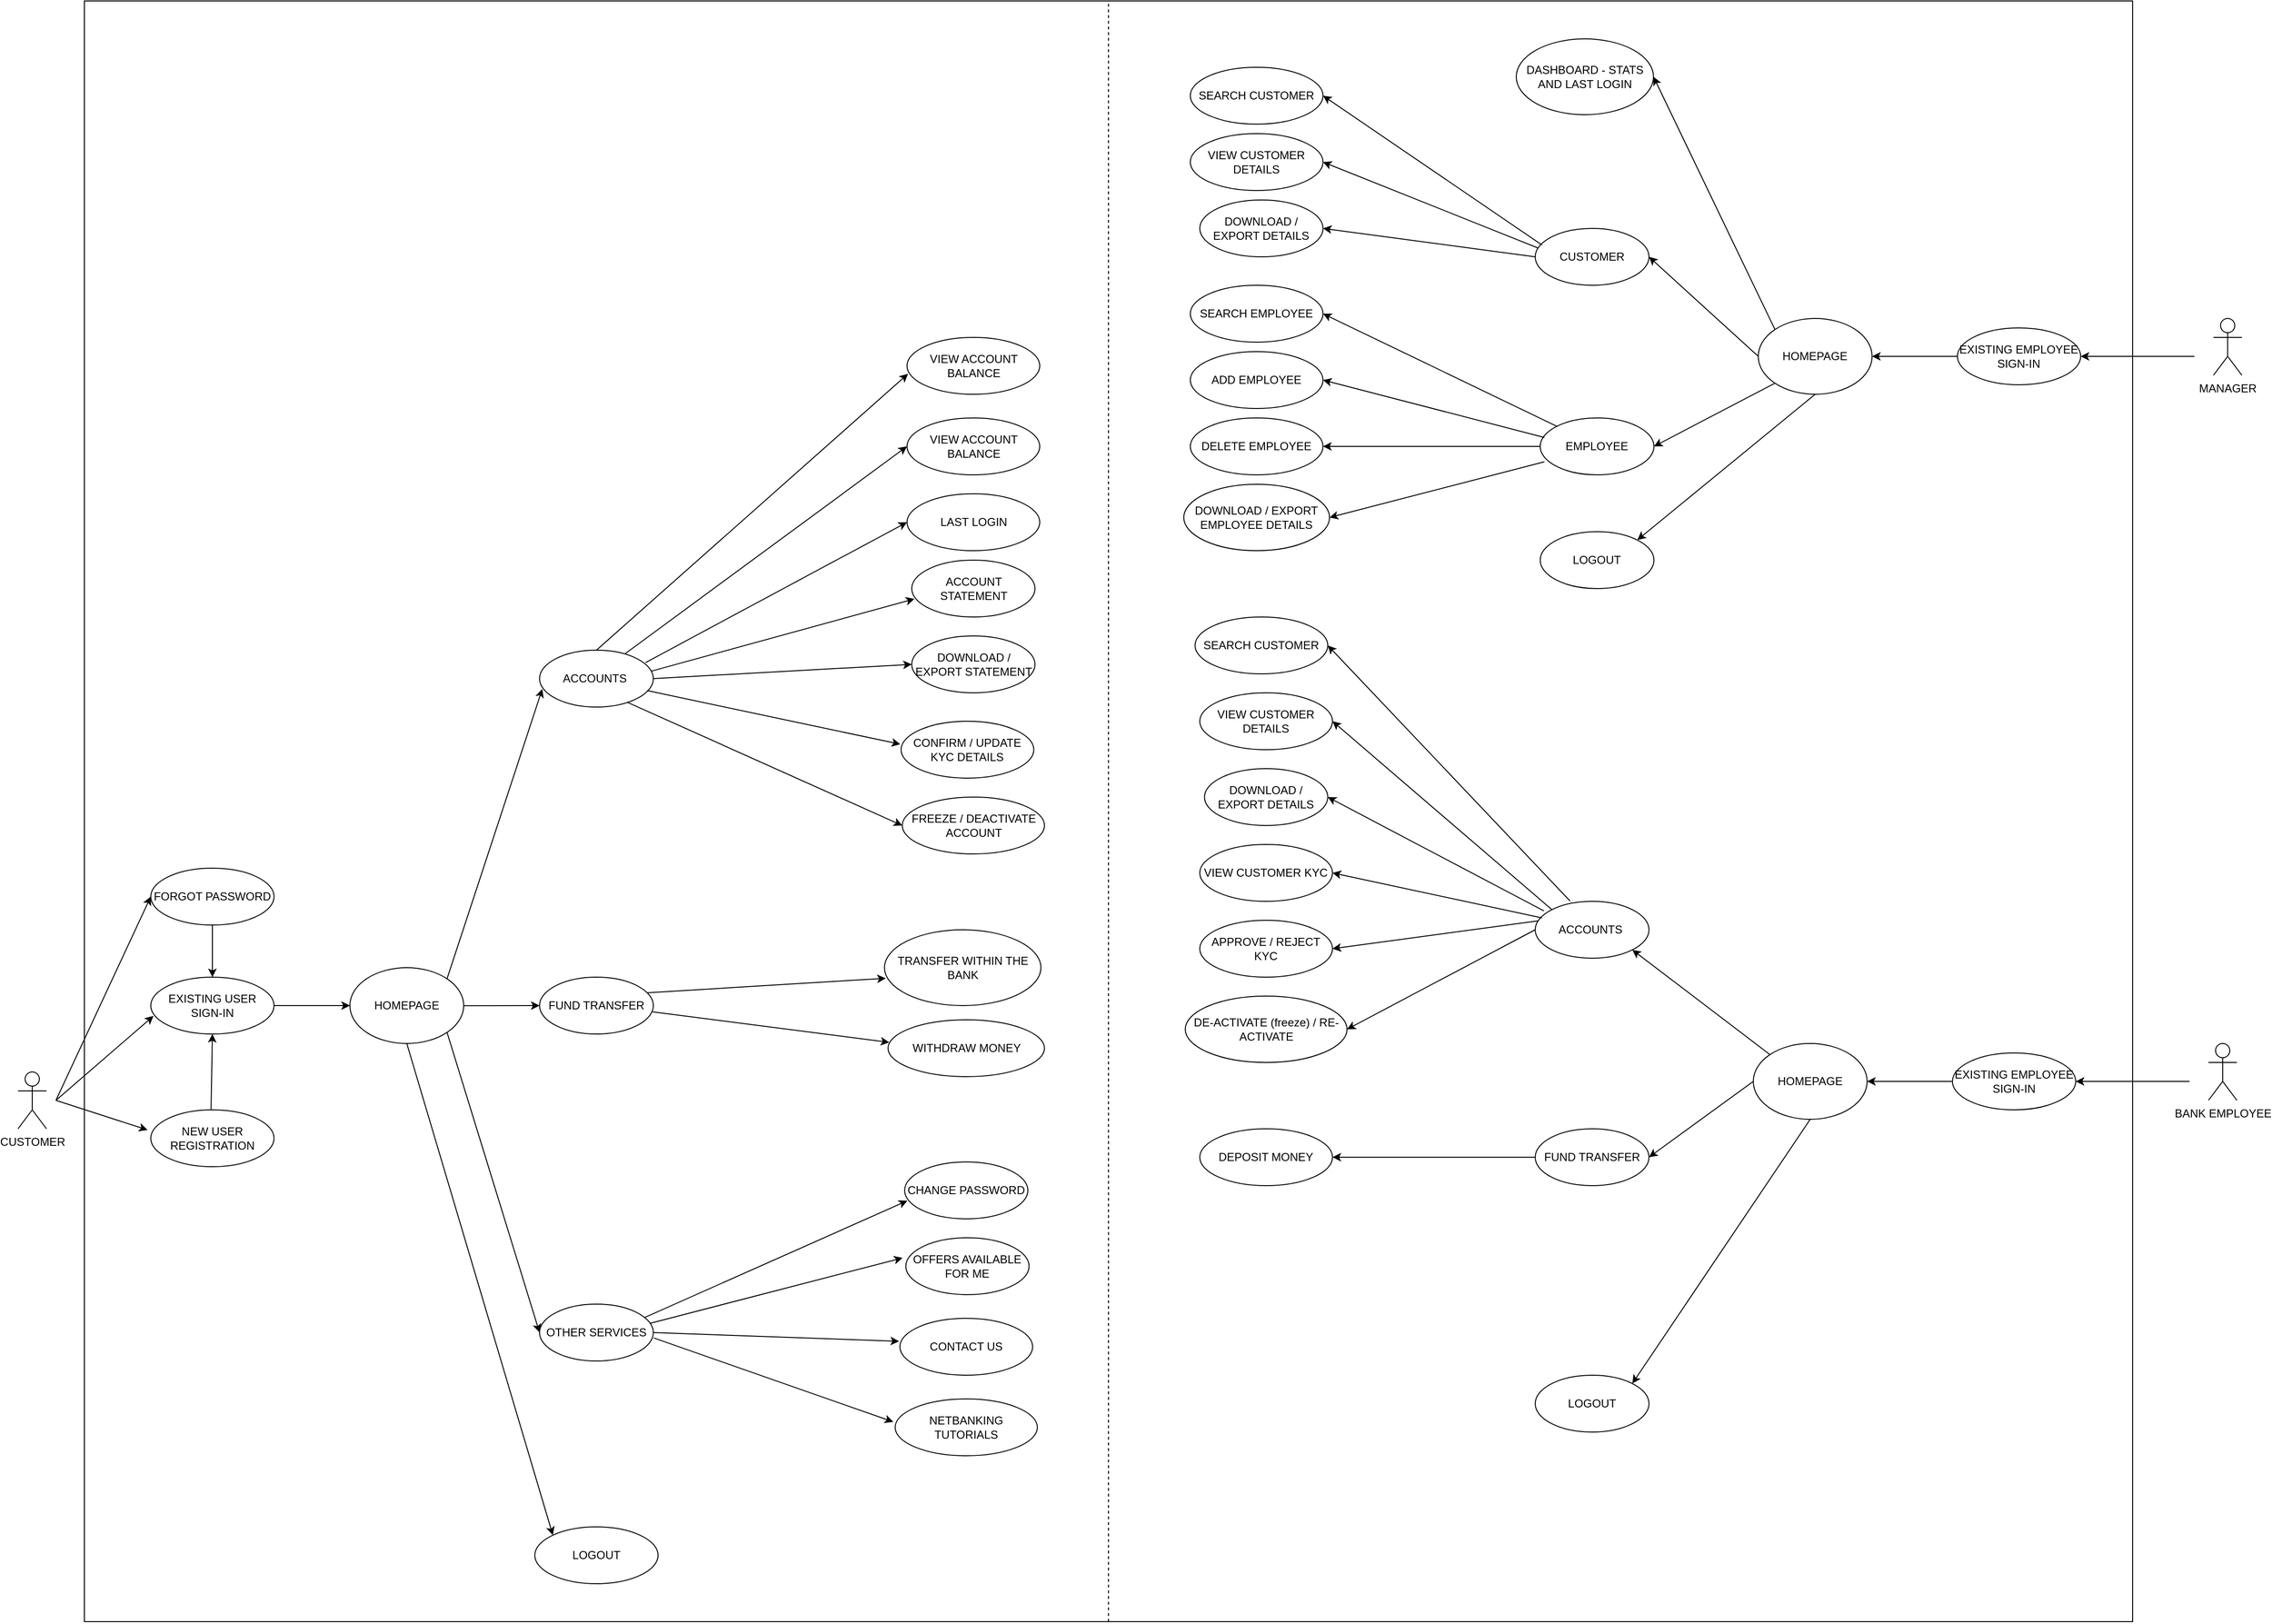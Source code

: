 <mxfile version="23.1.5" type="device">
  <diagram name="Page-1" id="q0aN9C3ZCvXhXREPQR7S">
    <mxGraphModel dx="4380" dy="2837" grid="1" gridSize="10" guides="1" tooltips="1" connect="1" arrows="1" fold="1" page="0" pageScale="1" pageWidth="827" pageHeight="1169" math="0" shadow="0">
      <root>
        <mxCell id="0" />
        <mxCell id="1" parent="0" />
        <mxCell id="nYgkPJzoESxwYxAbSFau-115" value="" style="rounded=0;whiteSpace=wrap;html=1;" parent="1" vertex="1">
          <mxGeometry x="70" y="-770" width="2160" height="1710" as="geometry" />
        </mxCell>
        <mxCell id="X623mI5D7pwIxlIXd98o-2" value="CUSTOMER" style="shape=umlActor;verticalLabelPosition=bottom;verticalAlign=top;html=1;outlineConnect=0;" parent="1" vertex="1">
          <mxGeometry y="360" width="30" height="60" as="geometry" />
        </mxCell>
        <mxCell id="X623mI5D7pwIxlIXd98o-8" value="NEW USER REGISTRATION" style="ellipse;whiteSpace=wrap;html=1;" parent="1" vertex="1">
          <mxGeometry x="140" y="400" width="130" height="60" as="geometry" />
        </mxCell>
        <mxCell id="X623mI5D7pwIxlIXd98o-9" value="EXISTING USER SIGN-IN" style="ellipse;whiteSpace=wrap;html=1;" parent="1" vertex="1">
          <mxGeometry x="140" y="260" width="130" height="60" as="geometry" />
        </mxCell>
        <mxCell id="X623mI5D7pwIxlIXd98o-13" value="" style="endArrow=classic;html=1;rounded=0;entryX=-0.026;entryY=0.354;entryDx=0;entryDy=0;entryPerimeter=0;" parent="1" target="X623mI5D7pwIxlIXd98o-8" edge="1">
          <mxGeometry width="50" height="50" relative="1" as="geometry">
            <mxPoint x="40" y="390" as="sourcePoint" />
            <mxPoint x="490" y="340" as="targetPoint" />
          </mxGeometry>
        </mxCell>
        <mxCell id="X623mI5D7pwIxlIXd98o-26" value="" style="endArrow=classic;html=1;rounded=0;entryX=0.022;entryY=0.682;entryDx=0;entryDy=0;entryPerimeter=0;" parent="1" target="X623mI5D7pwIxlIXd98o-9" edge="1">
          <mxGeometry width="50" height="50" relative="1" as="geometry">
            <mxPoint x="40" y="390" as="sourcePoint" />
            <mxPoint x="590" y="320" as="targetPoint" />
          </mxGeometry>
        </mxCell>
        <mxCell id="X623mI5D7pwIxlIXd98o-43" value="" style="endArrow=classic;html=1;rounded=0;exitX=0.489;exitY=-0.01;exitDx=0;exitDy=0;entryX=0.5;entryY=1;entryDx=0;entryDy=0;exitPerimeter=0;" parent="1" source="X623mI5D7pwIxlIXd98o-8" target="X623mI5D7pwIxlIXd98o-9" edge="1">
          <mxGeometry width="50" height="50" relative="1" as="geometry">
            <mxPoint x="257.14" y="438.8" as="sourcePoint" />
            <mxPoint x="252.85" y="350.0" as="targetPoint" />
          </mxGeometry>
        </mxCell>
        <mxCell id="X623mI5D7pwIxlIXd98o-45" value="" style="endArrow=classic;html=1;rounded=0;exitX=1;exitY=0.5;exitDx=0;exitDy=0;entryX=0;entryY=0.5;entryDx=0;entryDy=0;" parent="1" source="X623mI5D7pwIxlIXd98o-9" target="X623mI5D7pwIxlIXd98o-46" edge="1">
          <mxGeometry width="50" height="50" relative="1" as="geometry">
            <mxPoint x="410" y="340" as="sourcePoint" />
            <mxPoint x="410" y="320" as="targetPoint" />
          </mxGeometry>
        </mxCell>
        <mxCell id="X623mI5D7pwIxlIXd98o-46" value="HOMEPAGE" style="ellipse;whiteSpace=wrap;html=1;" parent="1" vertex="1">
          <mxGeometry x="350" y="250" width="120" height="80" as="geometry" />
        </mxCell>
        <mxCell id="X623mI5D7pwIxlIXd98o-48" value="" style="endArrow=classic;html=1;rounded=0;entryX=0;entryY=0.5;entryDx=0;entryDy=0;exitX=1;exitY=1;exitDx=0;exitDy=0;" parent="1" source="X623mI5D7pwIxlIXd98o-46" target="X623mI5D7pwIxlIXd98o-53" edge="1">
          <mxGeometry width="50" height="50" relative="1" as="geometry">
            <mxPoint x="530" y="320" as="sourcePoint" />
            <mxPoint x="660" y="380" as="targetPoint" />
          </mxGeometry>
        </mxCell>
        <mxCell id="X623mI5D7pwIxlIXd98o-49" value="" style="endArrow=classic;html=1;rounded=0;exitX=0.996;exitY=0.502;exitDx=0;exitDy=0;exitPerimeter=0;entryX=0;entryY=0.5;entryDx=0;entryDy=0;" parent="1" source="X623mI5D7pwIxlIXd98o-46" target="X623mI5D7pwIxlIXd98o-54" edge="1">
          <mxGeometry width="50" height="50" relative="1" as="geometry">
            <mxPoint x="530" y="310" as="sourcePoint" />
            <mxPoint x="510" y="250" as="targetPoint" />
          </mxGeometry>
        </mxCell>
        <mxCell id="X623mI5D7pwIxlIXd98o-50" value="" style="endArrow=classic;html=1;rounded=0;entryX=0.024;entryY=0.683;entryDx=0;entryDy=0;entryPerimeter=0;exitX=1;exitY=0;exitDx=0;exitDy=0;" parent="1" source="X623mI5D7pwIxlIXd98o-46" target="X623mI5D7pwIxlIXd98o-51" edge="1">
          <mxGeometry width="50" height="50" relative="1" as="geometry">
            <mxPoint x="530" y="320" as="sourcePoint" />
            <mxPoint x="650" y="230" as="targetPoint" />
          </mxGeometry>
        </mxCell>
        <mxCell id="X623mI5D7pwIxlIXd98o-51" value="ACCOUNTS&amp;nbsp;" style="ellipse;whiteSpace=wrap;html=1;" parent="1" vertex="1">
          <mxGeometry x="550" y="-85" width="120" height="60" as="geometry" />
        </mxCell>
        <mxCell id="X623mI5D7pwIxlIXd98o-53" value="OTHER SERVICES" style="ellipse;whiteSpace=wrap;html=1;" parent="1" vertex="1">
          <mxGeometry x="550" y="605" width="120" height="60" as="geometry" />
        </mxCell>
        <mxCell id="X623mI5D7pwIxlIXd98o-54" value="FUND TRANSFER" style="ellipse;whiteSpace=wrap;html=1;" parent="1" vertex="1">
          <mxGeometry x="550" y="260" width="120" height="60" as="geometry" />
        </mxCell>
        <mxCell id="huo22DJVQxyHxbWJbVEM-2" value="VIEW ACCOUNT BALANCE" style="ellipse;whiteSpace=wrap;html=1;" parent="1" vertex="1">
          <mxGeometry x="937.5" y="-415" width="140" height="60" as="geometry" />
        </mxCell>
        <mxCell id="huo22DJVQxyHxbWJbVEM-3" value="CONFIRM / UPDATE KYC DETAILS" style="ellipse;whiteSpace=wrap;html=1;" parent="1" vertex="1">
          <mxGeometry x="931.25" y="-10" width="140" height="60" as="geometry" />
        </mxCell>
        <mxCell id="huo22DJVQxyHxbWJbVEM-5" value="ACCOUNT STATEMENT" style="ellipse;whiteSpace=wrap;html=1;" parent="1" vertex="1">
          <mxGeometry x="942.5" y="-180" width="130" height="60" as="geometry" />
        </mxCell>
        <mxCell id="huo22DJVQxyHxbWJbVEM-9" value="" style="endArrow=classic;html=1;rounded=0;entryX=-0.006;entryY=0.404;entryDx=0;entryDy=0;entryPerimeter=0;exitX=0.946;exitY=0.711;exitDx=0;exitDy=0;exitPerimeter=0;" parent="1" source="X623mI5D7pwIxlIXd98o-51" target="huo22DJVQxyHxbWJbVEM-3" edge="1">
          <mxGeometry width="50" height="50" relative="1" as="geometry">
            <mxPoint x="930" y="-90" as="sourcePoint" />
            <mxPoint x="1280" y="-150" as="targetPoint" />
          </mxGeometry>
        </mxCell>
        <mxCell id="huo22DJVQxyHxbWJbVEM-15" value="FREEZE / DEACTIVATE&lt;br&gt;ACCOUNT" style="ellipse;whiteSpace=wrap;html=1;" parent="1" vertex="1">
          <mxGeometry x="932.5" y="70" width="150" height="60" as="geometry" />
        </mxCell>
        <mxCell id="huo22DJVQxyHxbWJbVEM-16" value="" style="endArrow=classic;html=1;rounded=0;entryX=0.008;entryY=0.64;entryDx=0;entryDy=0;entryPerimeter=0;exitX=0.5;exitY=0;exitDx=0;exitDy=0;" parent="1" source="X623mI5D7pwIxlIXd98o-51" target="huo22DJVQxyHxbWJbVEM-2" edge="1">
          <mxGeometry width="50" height="50" relative="1" as="geometry">
            <mxPoint x="760" y="60" as="sourcePoint" />
            <mxPoint x="1370" y="-180" as="targetPoint" />
          </mxGeometry>
        </mxCell>
        <mxCell id="huo22DJVQxyHxbWJbVEM-17" value="" style="endArrow=classic;html=1;rounded=0;entryX=0.022;entryY=0.682;entryDx=0;entryDy=0;entryPerimeter=0;exitX=0.981;exitY=0.37;exitDx=0;exitDy=0;exitPerimeter=0;" parent="1" source="X623mI5D7pwIxlIXd98o-51" target="huo22DJVQxyHxbWJbVEM-5" edge="1">
          <mxGeometry width="50" height="50" relative="1" as="geometry">
            <mxPoint x="760" y="60" as="sourcePoint" />
            <mxPoint x="1380" y="-170" as="targetPoint" />
          </mxGeometry>
        </mxCell>
        <mxCell id="huo22DJVQxyHxbWJbVEM-22" value="" style="endArrow=classic;html=1;rounded=0;entryX=0;entryY=0.5;entryDx=0;entryDy=0;exitX=0.77;exitY=0.915;exitDx=0;exitDy=0;exitPerimeter=0;" parent="1" source="X623mI5D7pwIxlIXd98o-51" target="huo22DJVQxyHxbWJbVEM-15" edge="1">
          <mxGeometry width="50" height="50" relative="1" as="geometry">
            <mxPoint x="652" y="-34" as="sourcePoint" />
            <mxPoint x="1380" y="190" as="targetPoint" />
          </mxGeometry>
        </mxCell>
        <mxCell id="nYgkPJzoESxwYxAbSFau-2" value="CONTACT US" style="ellipse;whiteSpace=wrap;html=1;" parent="1" vertex="1">
          <mxGeometry x="930" y="620" width="140" height="60" as="geometry" />
        </mxCell>
        <mxCell id="nYgkPJzoESxwYxAbSFau-3" value="OFFERS AVAILABLE FOR ME" style="ellipse;whiteSpace=wrap;html=1;" parent="1" vertex="1">
          <mxGeometry x="936.25" y="535" width="130" height="60" as="geometry" />
        </mxCell>
        <mxCell id="nYgkPJzoESxwYxAbSFau-4" value="CHANGE PASSWORD" style="ellipse;whiteSpace=wrap;html=1;" parent="1" vertex="1">
          <mxGeometry x="935" y="455" width="130" height="60" as="geometry" />
        </mxCell>
        <mxCell id="nYgkPJzoESxwYxAbSFau-5" value="" style="endArrow=classic;html=1;rounded=0;entryX=-0.026;entryY=0.354;entryDx=0;entryDy=0;entryPerimeter=0;exitX=0.972;exitY=0.337;exitDx=0;exitDy=0;exitPerimeter=0;" parent="1" source="X623mI5D7pwIxlIXd98o-53" target="nYgkPJzoESxwYxAbSFau-3" edge="1">
          <mxGeometry width="50" height="50" relative="1" as="geometry">
            <mxPoint x="670" y="660" as="sourcePoint" />
            <mxPoint x="1020" y="600" as="targetPoint" />
          </mxGeometry>
        </mxCell>
        <mxCell id="nYgkPJzoESxwYxAbSFau-6" value="" style="endArrow=classic;html=1;rounded=0;entryX=-0.006;entryY=0.404;entryDx=0;entryDy=0;entryPerimeter=0;exitX=1;exitY=0.5;exitDx=0;exitDy=0;" parent="1" source="X623mI5D7pwIxlIXd98o-53" target="nYgkPJzoESxwYxAbSFau-2" edge="1">
          <mxGeometry width="50" height="50" relative="1" as="geometry">
            <mxPoint x="710" y="660" as="sourcePoint" />
            <mxPoint x="1020" y="600" as="targetPoint" />
          </mxGeometry>
        </mxCell>
        <mxCell id="nYgkPJzoESxwYxAbSFau-8" value="NETBANKING TUTORIALS" style="ellipse;whiteSpace=wrap;html=1;" parent="1" vertex="1">
          <mxGeometry x="925" y="705" width="150" height="60" as="geometry" />
        </mxCell>
        <mxCell id="nYgkPJzoESxwYxAbSFau-10" value="" style="endArrow=classic;html=1;rounded=0;entryX=0.022;entryY=0.682;entryDx=0;entryDy=0;entryPerimeter=0;exitX=0.918;exitY=0.24;exitDx=0;exitDy=0;exitPerimeter=0;" parent="1" source="X623mI5D7pwIxlIXd98o-53" target="nYgkPJzoESxwYxAbSFau-4" edge="1">
          <mxGeometry width="50" height="50" relative="1" as="geometry">
            <mxPoint x="670" y="660" as="sourcePoint" />
            <mxPoint x="1120" y="580" as="targetPoint" />
          </mxGeometry>
        </mxCell>
        <mxCell id="nYgkPJzoESxwYxAbSFau-11" value="" style="endArrow=classic;html=1;rounded=0;entryX=-0.013;entryY=0.404;entryDx=0;entryDy=0;entryPerimeter=0;exitX=1.004;exitY=0.595;exitDx=0;exitDy=0;exitPerimeter=0;" parent="1" source="X623mI5D7pwIxlIXd98o-53" target="nYgkPJzoESxwYxAbSFau-8" edge="1">
          <mxGeometry width="50" height="50" relative="1" as="geometry">
            <mxPoint x="670" y="660" as="sourcePoint" />
            <mxPoint x="1130" y="590" as="targetPoint" />
          </mxGeometry>
        </mxCell>
        <mxCell id="nYgkPJzoESxwYxAbSFau-27" value="TRANSFER WITHIN THE BANK" style="ellipse;whiteSpace=wrap;html=1;" parent="1" vertex="1">
          <mxGeometry x="913.75" y="210" width="165" height="80" as="geometry" />
        </mxCell>
        <mxCell id="nYgkPJzoESxwYxAbSFau-35" value="" style="endArrow=classic;html=1;rounded=0;entryX=0.008;entryY=0.64;entryDx=0;entryDy=0;entryPerimeter=0;exitX=0.947;exitY=0.274;exitDx=0;exitDy=0;exitPerimeter=0;" parent="1" source="X623mI5D7pwIxlIXd98o-54" target="nYgkPJzoESxwYxAbSFau-27" edge="1">
          <mxGeometry width="50" height="50" relative="1" as="geometry">
            <mxPoint x="670" y="280" as="sourcePoint" />
            <mxPoint x="1110" y="190" as="targetPoint" />
          </mxGeometry>
        </mxCell>
        <mxCell id="nYgkPJzoESxwYxAbSFau-39" value="WITHDRAW MONEY" style="ellipse;whiteSpace=wrap;html=1;" parent="1" vertex="1">
          <mxGeometry x="917.5" y="305" width="165" height="60" as="geometry" />
        </mxCell>
        <mxCell id="nYgkPJzoESxwYxAbSFau-40" value="" style="endArrow=classic;html=1;rounded=0;entryX=0.008;entryY=0.397;entryDx=0;entryDy=0;entryPerimeter=0;exitX=0.994;exitY=0.611;exitDx=0;exitDy=0;exitPerimeter=0;" parent="1" source="X623mI5D7pwIxlIXd98o-54" target="nYgkPJzoESxwYxAbSFau-39" edge="1">
          <mxGeometry width="50" height="50" relative="1" as="geometry">
            <mxPoint x="680" y="290" as="sourcePoint" />
            <mxPoint x="1110" y="505" as="targetPoint" />
          </mxGeometry>
        </mxCell>
        <mxCell id="nYgkPJzoESxwYxAbSFau-46" value="BANK EMPLOYEE" style="shape=umlActor;verticalLabelPosition=bottom;verticalAlign=top;html=1;outlineConnect=0;" parent="1" vertex="1">
          <mxGeometry x="2310" y="330" width="30" height="60" as="geometry" />
        </mxCell>
        <mxCell id="nYgkPJzoESxwYxAbSFau-57" value="" style="endArrow=classic;html=1;rounded=0;exitX=0;exitY=0;exitDx=0;exitDy=0;entryX=1;entryY=1;entryDx=0;entryDy=0;" parent="1" source="nYgkPJzoESxwYxAbSFau-69" target="nYgkPJzoESxwYxAbSFau-73" edge="1">
          <mxGeometry width="50" height="50" relative="1" as="geometry">
            <mxPoint x="1912.426" y="486.716" as="sourcePoint" />
            <mxPoint x="2053" y="416" as="targetPoint" />
          </mxGeometry>
        </mxCell>
        <mxCell id="nYgkPJzoESxwYxAbSFau-63" value="EXISTING EMPLOYEE SIGN-IN" style="ellipse;whiteSpace=wrap;html=1;" parent="1" vertex="1">
          <mxGeometry x="2040" y="340" width="130" height="60" as="geometry" />
        </mxCell>
        <mxCell id="nYgkPJzoESxwYxAbSFau-69" value="HOMEPAGE" style="ellipse;whiteSpace=wrap;html=1;" parent="1" vertex="1">
          <mxGeometry x="1830" y="330" width="120" height="80" as="geometry" />
        </mxCell>
        <mxCell id="nYgkPJzoESxwYxAbSFau-70" value="" style="endArrow=classic;html=1;rounded=0;entryX=1;entryY=0;entryDx=0;entryDy=0;exitX=0.5;exitY=1;exitDx=0;exitDy=0;" parent="1" source="nYgkPJzoESxwYxAbSFau-69" target="nYgkPJzoESxwYxAbSFau-74" edge="1">
          <mxGeometry width="50" height="50" relative="1" as="geometry">
            <mxPoint x="2280" y="400" as="sourcePoint" />
            <mxPoint x="2060" y="575" as="targetPoint" />
          </mxGeometry>
        </mxCell>
        <mxCell id="nYgkPJzoESxwYxAbSFau-71" value="" style="endArrow=classic;html=1;rounded=0;exitX=0;exitY=0.5;exitDx=0;exitDy=0;entryX=1;entryY=0.5;entryDx=0;entryDy=0;" parent="1" source="nYgkPJzoESxwYxAbSFau-69" target="nYgkPJzoESxwYxAbSFau-75" edge="1">
          <mxGeometry width="50" height="50" relative="1" as="geometry">
            <mxPoint x="1930" y="505" as="sourcePoint" />
            <mxPoint x="2060" y="485" as="targetPoint" />
            <Array as="points" />
          </mxGeometry>
        </mxCell>
        <mxCell id="nYgkPJzoESxwYxAbSFau-73" value="ACCOUNTS&amp;nbsp;" style="ellipse;whiteSpace=wrap;html=1;" parent="1" vertex="1">
          <mxGeometry x="1600" y="180" width="120" height="60" as="geometry" />
        </mxCell>
        <mxCell id="nYgkPJzoESxwYxAbSFau-74" value="LOGOUT" style="ellipse;whiteSpace=wrap;html=1;" parent="1" vertex="1">
          <mxGeometry x="1600" y="680" width="120" height="60" as="geometry" />
        </mxCell>
        <mxCell id="nYgkPJzoESxwYxAbSFau-75" value="FUND TRANSFER" style="ellipse;whiteSpace=wrap;html=1;" parent="1" vertex="1">
          <mxGeometry x="1600" y="420" width="120" height="60" as="geometry" />
        </mxCell>
        <mxCell id="nYgkPJzoESxwYxAbSFau-79" value="" style="endArrow=classic;html=1;rounded=0;entryX=1;entryY=0.5;entryDx=0;entryDy=0;" parent="1" target="nYgkPJzoESxwYxAbSFau-63" edge="1">
          <mxGeometry width="50" height="50" relative="1" as="geometry">
            <mxPoint x="2290" y="370" as="sourcePoint" />
            <mxPoint x="2280" y="335" as="targetPoint" />
          </mxGeometry>
        </mxCell>
        <mxCell id="nYgkPJzoESxwYxAbSFau-81" value="" style="endArrow=classic;html=1;rounded=0;entryX=1;entryY=0.5;entryDx=0;entryDy=0;exitX=0;exitY=0.5;exitDx=0;exitDy=0;" parent="1" source="nYgkPJzoESxwYxAbSFau-63" target="nYgkPJzoESxwYxAbSFau-69" edge="1">
          <mxGeometry width="50" height="50" relative="1" as="geometry">
            <mxPoint x="2300" y="415" as="sourcePoint" />
            <mxPoint x="2191" y="336" as="targetPoint" />
          </mxGeometry>
        </mxCell>
        <mxCell id="nYgkPJzoESxwYxAbSFau-82" value="VIEW CUSTOMER DETAILS" style="ellipse;whiteSpace=wrap;html=1;" parent="1" vertex="1">
          <mxGeometry x="1246.25" y="-40" width="140" height="60" as="geometry" />
        </mxCell>
        <mxCell id="nYgkPJzoESxwYxAbSFau-83" value="VIEW CUSTOMER KYC" style="ellipse;whiteSpace=wrap;html=1;" parent="1" vertex="1">
          <mxGeometry x="1246.25" y="120" width="140" height="60" as="geometry" />
        </mxCell>
        <mxCell id="nYgkPJzoESxwYxAbSFau-85" value="DOWNLOAD / EXPORT DETAILS" style="ellipse;whiteSpace=wrap;html=1;" parent="1" vertex="1">
          <mxGeometry x="1251.25" y="40" width="130" height="60" as="geometry" />
        </mxCell>
        <mxCell id="nYgkPJzoESxwYxAbSFau-86" value="" style="endArrow=classic;html=1;rounded=0;exitX=0.059;exitY=0.291;exitDx=0;exitDy=0;exitPerimeter=0;entryX=1;entryY=0.5;entryDx=0;entryDy=0;" parent="1" source="nYgkPJzoESxwYxAbSFau-73" target="nYgkPJzoESxwYxAbSFau-83" edge="1">
          <mxGeometry width="50" height="50" relative="1" as="geometry">
            <mxPoint x="1486.25" y="-445" as="sourcePoint" />
            <mxPoint x="1381" y="-415" as="targetPoint" />
          </mxGeometry>
        </mxCell>
        <mxCell id="nYgkPJzoESxwYxAbSFau-87" value="" style="endArrow=classic;html=1;rounded=0;entryX=1;entryY=0.5;entryDx=0;entryDy=0;exitX=0.024;exitY=0.344;exitDx=0;exitDy=0;exitPerimeter=0;" parent="1" source="nYgkPJzoESxwYxAbSFau-73" target="ioWpGfvLNO3_63CWyEub-10" edge="1">
          <mxGeometry width="50" height="50" relative="1" as="geometry">
            <mxPoint x="1486.25" y="-445" as="sourcePoint" />
            <mxPoint x="1836.25" y="-505" as="targetPoint" />
          </mxGeometry>
        </mxCell>
        <mxCell id="nYgkPJzoESxwYxAbSFau-90" value="" style="endArrow=classic;html=1;rounded=0;entryX=1;entryY=0.5;entryDx=0;entryDy=0;exitX=0;exitY=0;exitDx=0;exitDy=0;" parent="1" source="nYgkPJzoESxwYxAbSFau-73" target="nYgkPJzoESxwYxAbSFau-82" edge="1">
          <mxGeometry width="50" height="50" relative="1" as="geometry">
            <mxPoint x="1486.25" y="-445" as="sourcePoint" />
            <mxPoint x="1926.25" y="-535" as="targetPoint" />
          </mxGeometry>
        </mxCell>
        <mxCell id="nYgkPJzoESxwYxAbSFau-91" value="" style="endArrow=classic;html=1;rounded=0;entryX=1;entryY=0.5;entryDx=0;entryDy=0;exitX=0.076;exitY=0.168;exitDx=0;exitDy=0;exitPerimeter=0;" parent="1" source="nYgkPJzoESxwYxAbSFau-73" target="nYgkPJzoESxwYxAbSFau-85" edge="1">
          <mxGeometry width="50" height="50" relative="1" as="geometry">
            <mxPoint x="1486.25" y="-445" as="sourcePoint" />
            <mxPoint x="1936.25" y="-525" as="targetPoint" />
          </mxGeometry>
        </mxCell>
        <mxCell id="nYgkPJzoESxwYxAbSFau-95" value="DEPOSIT MONEY" style="ellipse;whiteSpace=wrap;html=1;" parent="1" vertex="1">
          <mxGeometry x="1246.25" y="420" width="140" height="60" as="geometry" />
        </mxCell>
        <mxCell id="nYgkPJzoESxwYxAbSFau-99" value="" style="endArrow=classic;html=1;rounded=0;entryX=1;entryY=0.5;entryDx=0;entryDy=0;exitX=0;exitY=0.5;exitDx=0;exitDy=0;" parent="1" source="nYgkPJzoESxwYxAbSFau-75" target="nYgkPJzoESxwYxAbSFau-95" edge="1">
          <mxGeometry width="50" height="50" relative="1" as="geometry">
            <mxPoint x="796.25" y="155" as="sourcePoint" />
            <mxPoint x="1146.25" y="95" as="targetPoint" />
          </mxGeometry>
        </mxCell>
        <mxCell id="nYgkPJzoESxwYxAbSFau-118" value="" style="endArrow=none;dashed=1;html=1;rounded=0;entryX=0.5;entryY=0;entryDx=0;entryDy=0;exitX=0.5;exitY=1;exitDx=0;exitDy=0;" parent="1" source="nYgkPJzoESxwYxAbSFau-115" target="nYgkPJzoESxwYxAbSFau-115" edge="1">
          <mxGeometry width="50" height="50" relative="1" as="geometry">
            <mxPoint x="1240" y="270" as="sourcePoint" />
            <mxPoint x="1290" y="220" as="targetPoint" />
          </mxGeometry>
        </mxCell>
        <mxCell id="ioWpGfvLNO3_63CWyEub-1" value="FORGOT PASSWORD" style="ellipse;whiteSpace=wrap;html=1;" vertex="1" parent="1">
          <mxGeometry x="140" y="145" width="130" height="60" as="geometry" />
        </mxCell>
        <mxCell id="ioWpGfvLNO3_63CWyEub-2" value="" style="endArrow=classic;html=1;rounded=0;entryX=0;entryY=0.5;entryDx=0;entryDy=0;" edge="1" parent="1" target="ioWpGfvLNO3_63CWyEub-1">
          <mxGeometry width="50" height="50" relative="1" as="geometry">
            <mxPoint x="40" y="390" as="sourcePoint" />
            <mxPoint x="133" y="271" as="targetPoint" />
          </mxGeometry>
        </mxCell>
        <mxCell id="ioWpGfvLNO3_63CWyEub-3" value="" style="endArrow=classic;html=1;rounded=0;entryX=0.5;entryY=0;entryDx=0;entryDy=0;exitX=0.5;exitY=1;exitDx=0;exitDy=0;" edge="1" parent="1" source="ioWpGfvLNO3_63CWyEub-1" target="X623mI5D7pwIxlIXd98o-9">
          <mxGeometry width="50" height="50" relative="1" as="geometry">
            <mxPoint x="50" y="380" as="sourcePoint" />
            <mxPoint x="150" y="185" as="targetPoint" />
          </mxGeometry>
        </mxCell>
        <mxCell id="ioWpGfvLNO3_63CWyEub-4" value="LOGOUT" style="ellipse;whiteSpace=wrap;html=1;" vertex="1" parent="1">
          <mxGeometry x="545" y="840" width="130" height="60" as="geometry" />
        </mxCell>
        <mxCell id="ioWpGfvLNO3_63CWyEub-5" value="" style="endArrow=classic;html=1;rounded=0;exitX=0.5;exitY=1;exitDx=0;exitDy=0;entryX=0;entryY=0;entryDx=0;entryDy=0;" edge="1" parent="1" source="X623mI5D7pwIxlIXd98o-46" target="ioWpGfvLNO3_63CWyEub-4">
          <mxGeometry width="50" height="50" relative="1" as="geometry">
            <mxPoint x="40" y="390" as="sourcePoint" />
            <mxPoint x="545" y="870" as="targetPoint" />
          </mxGeometry>
        </mxCell>
        <mxCell id="ioWpGfvLNO3_63CWyEub-6" value="VIEW ACCOUNT BALANCE" style="ellipse;whiteSpace=wrap;html=1;" vertex="1" parent="1">
          <mxGeometry x="937.5" y="-330" width="140" height="60" as="geometry" />
        </mxCell>
        <mxCell id="ioWpGfvLNO3_63CWyEub-7" value="LAST LOGIN" style="ellipse;whiteSpace=wrap;html=1;" vertex="1" parent="1">
          <mxGeometry x="937.5" y="-250" width="140" height="60" as="geometry" />
        </mxCell>
        <mxCell id="ioWpGfvLNO3_63CWyEub-8" value="" style="endArrow=classic;html=1;rounded=0;entryX=0;entryY=0.5;entryDx=0;entryDy=0;exitX=0.752;exitY=0.063;exitDx=0;exitDy=0;exitPerimeter=0;" edge="1" parent="1" source="X623mI5D7pwIxlIXd98o-51" target="ioWpGfvLNO3_63CWyEub-6">
          <mxGeometry width="50" height="50" relative="1" as="geometry">
            <mxPoint x="673" y="-61" as="sourcePoint" />
            <mxPoint x="949" y="-282" as="targetPoint" />
          </mxGeometry>
        </mxCell>
        <mxCell id="ioWpGfvLNO3_63CWyEub-9" value="" style="endArrow=classic;html=1;rounded=0;entryX=0;entryY=0.5;entryDx=0;entryDy=0;exitX=0.931;exitY=0.219;exitDx=0;exitDy=0;exitPerimeter=0;" edge="1" parent="1" source="X623mI5D7pwIxlIXd98o-51" target="ioWpGfvLNO3_63CWyEub-7">
          <mxGeometry width="50" height="50" relative="1" as="geometry">
            <mxPoint x="650" y="-71" as="sourcePoint" />
            <mxPoint x="948" y="-210" as="targetPoint" />
          </mxGeometry>
        </mxCell>
        <mxCell id="ioWpGfvLNO3_63CWyEub-10" value="APPROVE / REJECT KYC" style="ellipse;whiteSpace=wrap;html=1;" vertex="1" parent="1">
          <mxGeometry x="1246.25" y="200" width="140" height="60" as="geometry" />
        </mxCell>
        <mxCell id="ioWpGfvLNO3_63CWyEub-11" value="DE-ACTIVATE (freeze) / RE-ACTIVATE" style="ellipse;whiteSpace=wrap;html=1;" vertex="1" parent="1">
          <mxGeometry x="1230.94" y="280" width="170.62" height="70" as="geometry" />
        </mxCell>
        <mxCell id="ioWpGfvLNO3_63CWyEub-12" value="" style="endArrow=classic;html=1;rounded=0;entryX=1;entryY=0.5;entryDx=0;entryDy=0;exitX=0;exitY=0.5;exitDx=0;exitDy=0;" edge="1" parent="1" source="nYgkPJzoESxwYxAbSFau-73" target="ioWpGfvLNO3_63CWyEub-11">
          <mxGeometry width="50" height="50" relative="1" as="geometry">
            <mxPoint x="1600" y="136" as="sourcePoint" />
            <mxPoint x="1396" y="80" as="targetPoint" />
          </mxGeometry>
        </mxCell>
        <mxCell id="ioWpGfvLNO3_63CWyEub-24" value="MANAGER" style="shape=umlActor;verticalLabelPosition=bottom;verticalAlign=top;html=1;outlineConnect=0;" vertex="1" parent="1">
          <mxGeometry x="2315.25" y="-435" width="30" height="60" as="geometry" />
        </mxCell>
        <mxCell id="ioWpGfvLNO3_63CWyEub-25" value="" style="endArrow=classic;html=1;rounded=0;exitX=0;exitY=0;exitDx=0;exitDy=0;entryX=1;entryY=0.5;entryDx=0;entryDy=0;" edge="1" parent="1" source="ioWpGfvLNO3_63CWyEub-27" target="ioWpGfvLNO3_63CWyEub-42">
          <mxGeometry width="50" height="50" relative="1" as="geometry">
            <mxPoint x="1917.676" y="-278.284" as="sourcePoint" />
            <mxPoint x="2058.25" y="-349" as="targetPoint" />
          </mxGeometry>
        </mxCell>
        <mxCell id="ioWpGfvLNO3_63CWyEub-26" value="EXISTING EMPLOYEE SIGN-IN" style="ellipse;whiteSpace=wrap;html=1;" vertex="1" parent="1">
          <mxGeometry x="2045.25" y="-425" width="130" height="60" as="geometry" />
        </mxCell>
        <mxCell id="ioWpGfvLNO3_63CWyEub-27" value="HOMEPAGE" style="ellipse;whiteSpace=wrap;html=1;" vertex="1" parent="1">
          <mxGeometry x="1835.25" y="-435" width="120" height="80" as="geometry" />
        </mxCell>
        <mxCell id="ioWpGfvLNO3_63CWyEub-28" value="" style="endArrow=classic;html=1;rounded=0;entryX=1;entryY=0;entryDx=0;entryDy=0;exitX=0.5;exitY=1;exitDx=0;exitDy=0;" edge="1" parent="1" source="ioWpGfvLNO3_63CWyEub-27" target="ioWpGfvLNO3_63CWyEub-31">
          <mxGeometry width="50" height="50" relative="1" as="geometry">
            <mxPoint x="2285.25" y="-365" as="sourcePoint" />
            <mxPoint x="2065.25" y="-190" as="targetPoint" />
          </mxGeometry>
        </mxCell>
        <mxCell id="ioWpGfvLNO3_63CWyEub-29" value="" style="endArrow=classic;html=1;rounded=0;exitX=0;exitY=1;exitDx=0;exitDy=0;entryX=1;entryY=0.5;entryDx=0;entryDy=0;" edge="1" parent="1" source="ioWpGfvLNO3_63CWyEub-27" target="ioWpGfvLNO3_63CWyEub-32">
          <mxGeometry width="50" height="50" relative="1" as="geometry">
            <mxPoint x="1935.25" y="-260" as="sourcePoint" />
            <mxPoint x="2065.25" y="-280" as="targetPoint" />
            <Array as="points" />
          </mxGeometry>
        </mxCell>
        <mxCell id="ioWpGfvLNO3_63CWyEub-30" value="CUSTOMER" style="ellipse;whiteSpace=wrap;html=1;" vertex="1" parent="1">
          <mxGeometry x="1600" y="-530" width="120" height="60" as="geometry" />
        </mxCell>
        <mxCell id="ioWpGfvLNO3_63CWyEub-31" value="LOGOUT" style="ellipse;whiteSpace=wrap;html=1;" vertex="1" parent="1">
          <mxGeometry x="1605.25" y="-210" width="120" height="60" as="geometry" />
        </mxCell>
        <mxCell id="ioWpGfvLNO3_63CWyEub-32" value="EMPLOYEE" style="ellipse;whiteSpace=wrap;html=1;" vertex="1" parent="1">
          <mxGeometry x="1605.25" y="-330" width="120" height="60" as="geometry" />
        </mxCell>
        <mxCell id="ioWpGfvLNO3_63CWyEub-33" value="" style="endArrow=classic;html=1;rounded=0;entryX=1;entryY=0.5;entryDx=0;entryDy=0;" edge="1" parent="1" target="ioWpGfvLNO3_63CWyEub-26">
          <mxGeometry width="50" height="50" relative="1" as="geometry">
            <mxPoint x="2295.25" y="-395" as="sourcePoint" />
            <mxPoint x="2285.25" y="-430" as="targetPoint" />
          </mxGeometry>
        </mxCell>
        <mxCell id="ioWpGfvLNO3_63CWyEub-34" value="" style="endArrow=classic;html=1;rounded=0;entryX=1;entryY=0.5;entryDx=0;entryDy=0;exitX=0;exitY=0.5;exitDx=0;exitDy=0;" edge="1" parent="1" source="ioWpGfvLNO3_63CWyEub-26" target="ioWpGfvLNO3_63CWyEub-27">
          <mxGeometry width="50" height="50" relative="1" as="geometry">
            <mxPoint x="2305.25" y="-350" as="sourcePoint" />
            <mxPoint x="2196.25" y="-429" as="targetPoint" />
          </mxGeometry>
        </mxCell>
        <mxCell id="ioWpGfvLNO3_63CWyEub-35" value="" style="endArrow=classic;html=1;rounded=0;exitX=0.059;exitY=0.291;exitDx=0;exitDy=0;exitPerimeter=0;entryX=1;entryY=0.5;entryDx=0;entryDy=0;" edge="1" parent="1" source="ioWpGfvLNO3_63CWyEub-30" target="ioWpGfvLNO3_63CWyEub-48">
          <mxGeometry width="50" height="50" relative="1" as="geometry">
            <mxPoint x="1491.5" y="-1210" as="sourcePoint" />
            <mxPoint x="1391.25" y="-615" as="targetPoint" />
          </mxGeometry>
        </mxCell>
        <mxCell id="ioWpGfvLNO3_63CWyEub-36" value="" style="endArrow=classic;html=1;rounded=0;exitX=0.024;exitY=0.344;exitDx=0;exitDy=0;exitPerimeter=0;entryX=1;entryY=0.5;entryDx=0;entryDy=0;" edge="1" parent="1" source="ioWpGfvLNO3_63CWyEub-30" target="ioWpGfvLNO3_63CWyEub-49">
          <mxGeometry width="50" height="50" relative="1" as="geometry">
            <mxPoint x="1491.5" y="-1210" as="sourcePoint" />
            <mxPoint x="1391" y="-535" as="targetPoint" />
          </mxGeometry>
        </mxCell>
        <mxCell id="ioWpGfvLNO3_63CWyEub-39" value="" style="endArrow=classic;html=1;rounded=0;entryX=1;entryY=0.5;entryDx=0;entryDy=0;exitX=0;exitY=0;exitDx=0;exitDy=0;" edge="1" parent="1" source="ioWpGfvLNO3_63CWyEub-32" target="ioWpGfvLNO3_63CWyEub-51">
          <mxGeometry width="50" height="50" relative="1" as="geometry">
            <mxPoint x="801.5" y="-610" as="sourcePoint" />
            <mxPoint x="1391.25" y="-315" as="targetPoint" />
          </mxGeometry>
        </mxCell>
        <mxCell id="ioWpGfvLNO3_63CWyEub-40" value="" style="endArrow=classic;html=1;rounded=0;entryX=1;entryY=0.5;entryDx=0;entryDy=0;exitX=0;exitY=0.5;exitDx=0;exitDy=0;" edge="1" parent="1" source="ioWpGfvLNO3_63CWyEub-30" target="ioWpGfvLNO3_63CWyEub-50">
          <mxGeometry width="50" height="50" relative="1" as="geometry">
            <mxPoint x="1605.25" y="-629" as="sourcePoint" />
            <mxPoint x="1407.25" y="-450" as="targetPoint" />
          </mxGeometry>
        </mxCell>
        <mxCell id="ioWpGfvLNO3_63CWyEub-42" value="DASHBOARD - STATS AND LAST LOGIN" style="ellipse;whiteSpace=wrap;html=1;" vertex="1" parent="1">
          <mxGeometry x="1580" y="-730" width="144.75" height="80" as="geometry" />
        </mxCell>
        <mxCell id="ioWpGfvLNO3_63CWyEub-43" value="" style="endArrow=classic;html=1;rounded=0;exitX=0;exitY=0.5;exitDx=0;exitDy=0;entryX=1;entryY=0.5;entryDx=0;entryDy=0;" edge="1" parent="1" source="ioWpGfvLNO3_63CWyEub-27" target="ioWpGfvLNO3_63CWyEub-30">
          <mxGeometry width="50" height="50" relative="1" as="geometry">
            <mxPoint x="1863" y="-357" as="sourcePoint" />
            <mxPoint x="1730" y="-230" as="targetPoint" />
            <Array as="points" />
          </mxGeometry>
        </mxCell>
        <mxCell id="ioWpGfvLNO3_63CWyEub-44" value="SEARCH CUSTOMER" style="ellipse;whiteSpace=wrap;html=1;" vertex="1" parent="1">
          <mxGeometry x="1241.25" y="-120" width="140" height="60" as="geometry" />
        </mxCell>
        <mxCell id="ioWpGfvLNO3_63CWyEub-45" value="" style="endArrow=classic;html=1;rounded=0;entryX=1;entryY=0.5;entryDx=0;entryDy=0;exitX=0.306;exitY=-0.006;exitDx=0;exitDy=0;exitPerimeter=0;" edge="1" parent="1" source="nYgkPJzoESxwYxAbSFau-73" target="ioWpGfvLNO3_63CWyEub-44">
          <mxGeometry width="50" height="50" relative="1" as="geometry">
            <mxPoint x="1627" y="199" as="sourcePoint" />
            <mxPoint x="1396" as="targetPoint" />
          </mxGeometry>
        </mxCell>
        <mxCell id="ioWpGfvLNO3_63CWyEub-46" value="DOWNLOAD / EXPORT STATEMENT" style="ellipse;whiteSpace=wrap;html=1;" vertex="1" parent="1">
          <mxGeometry x="942.5" y="-100" width="130" height="60" as="geometry" />
        </mxCell>
        <mxCell id="ioWpGfvLNO3_63CWyEub-47" value="" style="endArrow=classic;html=1;rounded=0;entryX=0;entryY=0.5;entryDx=0;entryDy=0;exitX=1;exitY=0.5;exitDx=0;exitDy=0;" edge="1" parent="1" source="X623mI5D7pwIxlIXd98o-51" target="ioWpGfvLNO3_63CWyEub-46">
          <mxGeometry width="50" height="50" relative="1" as="geometry">
            <mxPoint x="680" y="-45" as="sourcePoint" />
            <mxPoint x="955" y="-129" as="targetPoint" />
          </mxGeometry>
        </mxCell>
        <mxCell id="ioWpGfvLNO3_63CWyEub-48" value="SEARCH CUSTOMER" style="ellipse;whiteSpace=wrap;html=1;" vertex="1" parent="1">
          <mxGeometry x="1236.25" y="-700" width="140" height="60" as="geometry" />
        </mxCell>
        <mxCell id="ioWpGfvLNO3_63CWyEub-49" value="VIEW CUSTOMER DETAILS" style="ellipse;whiteSpace=wrap;html=1;" vertex="1" parent="1">
          <mxGeometry x="1236.25" y="-630" width="140" height="60" as="geometry" />
        </mxCell>
        <mxCell id="ioWpGfvLNO3_63CWyEub-50" value="DOWNLOAD / EXPORT DETAILS" style="ellipse;whiteSpace=wrap;html=1;" vertex="1" parent="1">
          <mxGeometry x="1246.25" y="-560" width="130" height="60" as="geometry" />
        </mxCell>
        <mxCell id="ioWpGfvLNO3_63CWyEub-51" value="SEARCH EMPLOYEE" style="ellipse;whiteSpace=wrap;html=1;" vertex="1" parent="1">
          <mxGeometry x="1236.25" y="-470" width="140" height="60" as="geometry" />
        </mxCell>
        <mxCell id="ioWpGfvLNO3_63CWyEub-52" value="ADD EMPLOYEE" style="ellipse;whiteSpace=wrap;html=1;" vertex="1" parent="1">
          <mxGeometry x="1236.25" y="-400" width="140" height="60" as="geometry" />
        </mxCell>
        <mxCell id="ioWpGfvLNO3_63CWyEub-53" value="DELETE EMPLOYEE" style="ellipse;whiteSpace=wrap;html=1;" vertex="1" parent="1">
          <mxGeometry x="1236.25" y="-330" width="140" height="60" as="geometry" />
        </mxCell>
        <mxCell id="ioWpGfvLNO3_63CWyEub-54" value="DOWNLOAD / EXPORT EMPLOYEE DETAILS" style="ellipse;whiteSpace=wrap;html=1;" vertex="1" parent="1">
          <mxGeometry x="1229.38" y="-260" width="153.75" height="70" as="geometry" />
        </mxCell>
        <mxCell id="ioWpGfvLNO3_63CWyEub-55" value="" style="endArrow=classic;html=1;rounded=0;entryX=1;entryY=0.5;entryDx=0;entryDy=0;exitX=0.037;exitY=0.343;exitDx=0;exitDy=0;exitPerimeter=0;" edge="1" parent="1" source="ioWpGfvLNO3_63CWyEub-32" target="ioWpGfvLNO3_63CWyEub-52">
          <mxGeometry width="50" height="50" relative="1" as="geometry">
            <mxPoint x="1615" y="-290" as="sourcePoint" />
            <mxPoint x="1401.25" y="-305" as="targetPoint" />
          </mxGeometry>
        </mxCell>
        <mxCell id="ioWpGfvLNO3_63CWyEub-56" value="" style="endArrow=classic;html=1;rounded=0;entryX=1;entryY=0.5;entryDx=0;entryDy=0;exitX=0;exitY=0.5;exitDx=0;exitDy=0;" edge="1" parent="1" source="ioWpGfvLNO3_63CWyEub-32" target="ioWpGfvLNO3_63CWyEub-53">
          <mxGeometry width="50" height="50" relative="1" as="geometry">
            <mxPoint x="1600" y="-290" as="sourcePoint" />
            <mxPoint x="1411.25" y="-295" as="targetPoint" />
          </mxGeometry>
        </mxCell>
        <mxCell id="ioWpGfvLNO3_63CWyEub-57" value="" style="endArrow=classic;html=1;rounded=0;entryX=1;entryY=0.5;entryDx=0;entryDy=0;exitX=0.037;exitY=0.771;exitDx=0;exitDy=0;exitPerimeter=0;" edge="1" parent="1" source="ioWpGfvLNO3_63CWyEub-32" target="ioWpGfvLNO3_63CWyEub-54">
          <mxGeometry width="50" height="50" relative="1" as="geometry">
            <mxPoint x="1635" y="-270" as="sourcePoint" />
            <mxPoint x="1421.25" y="-285" as="targetPoint" />
          </mxGeometry>
        </mxCell>
      </root>
    </mxGraphModel>
  </diagram>
</mxfile>
